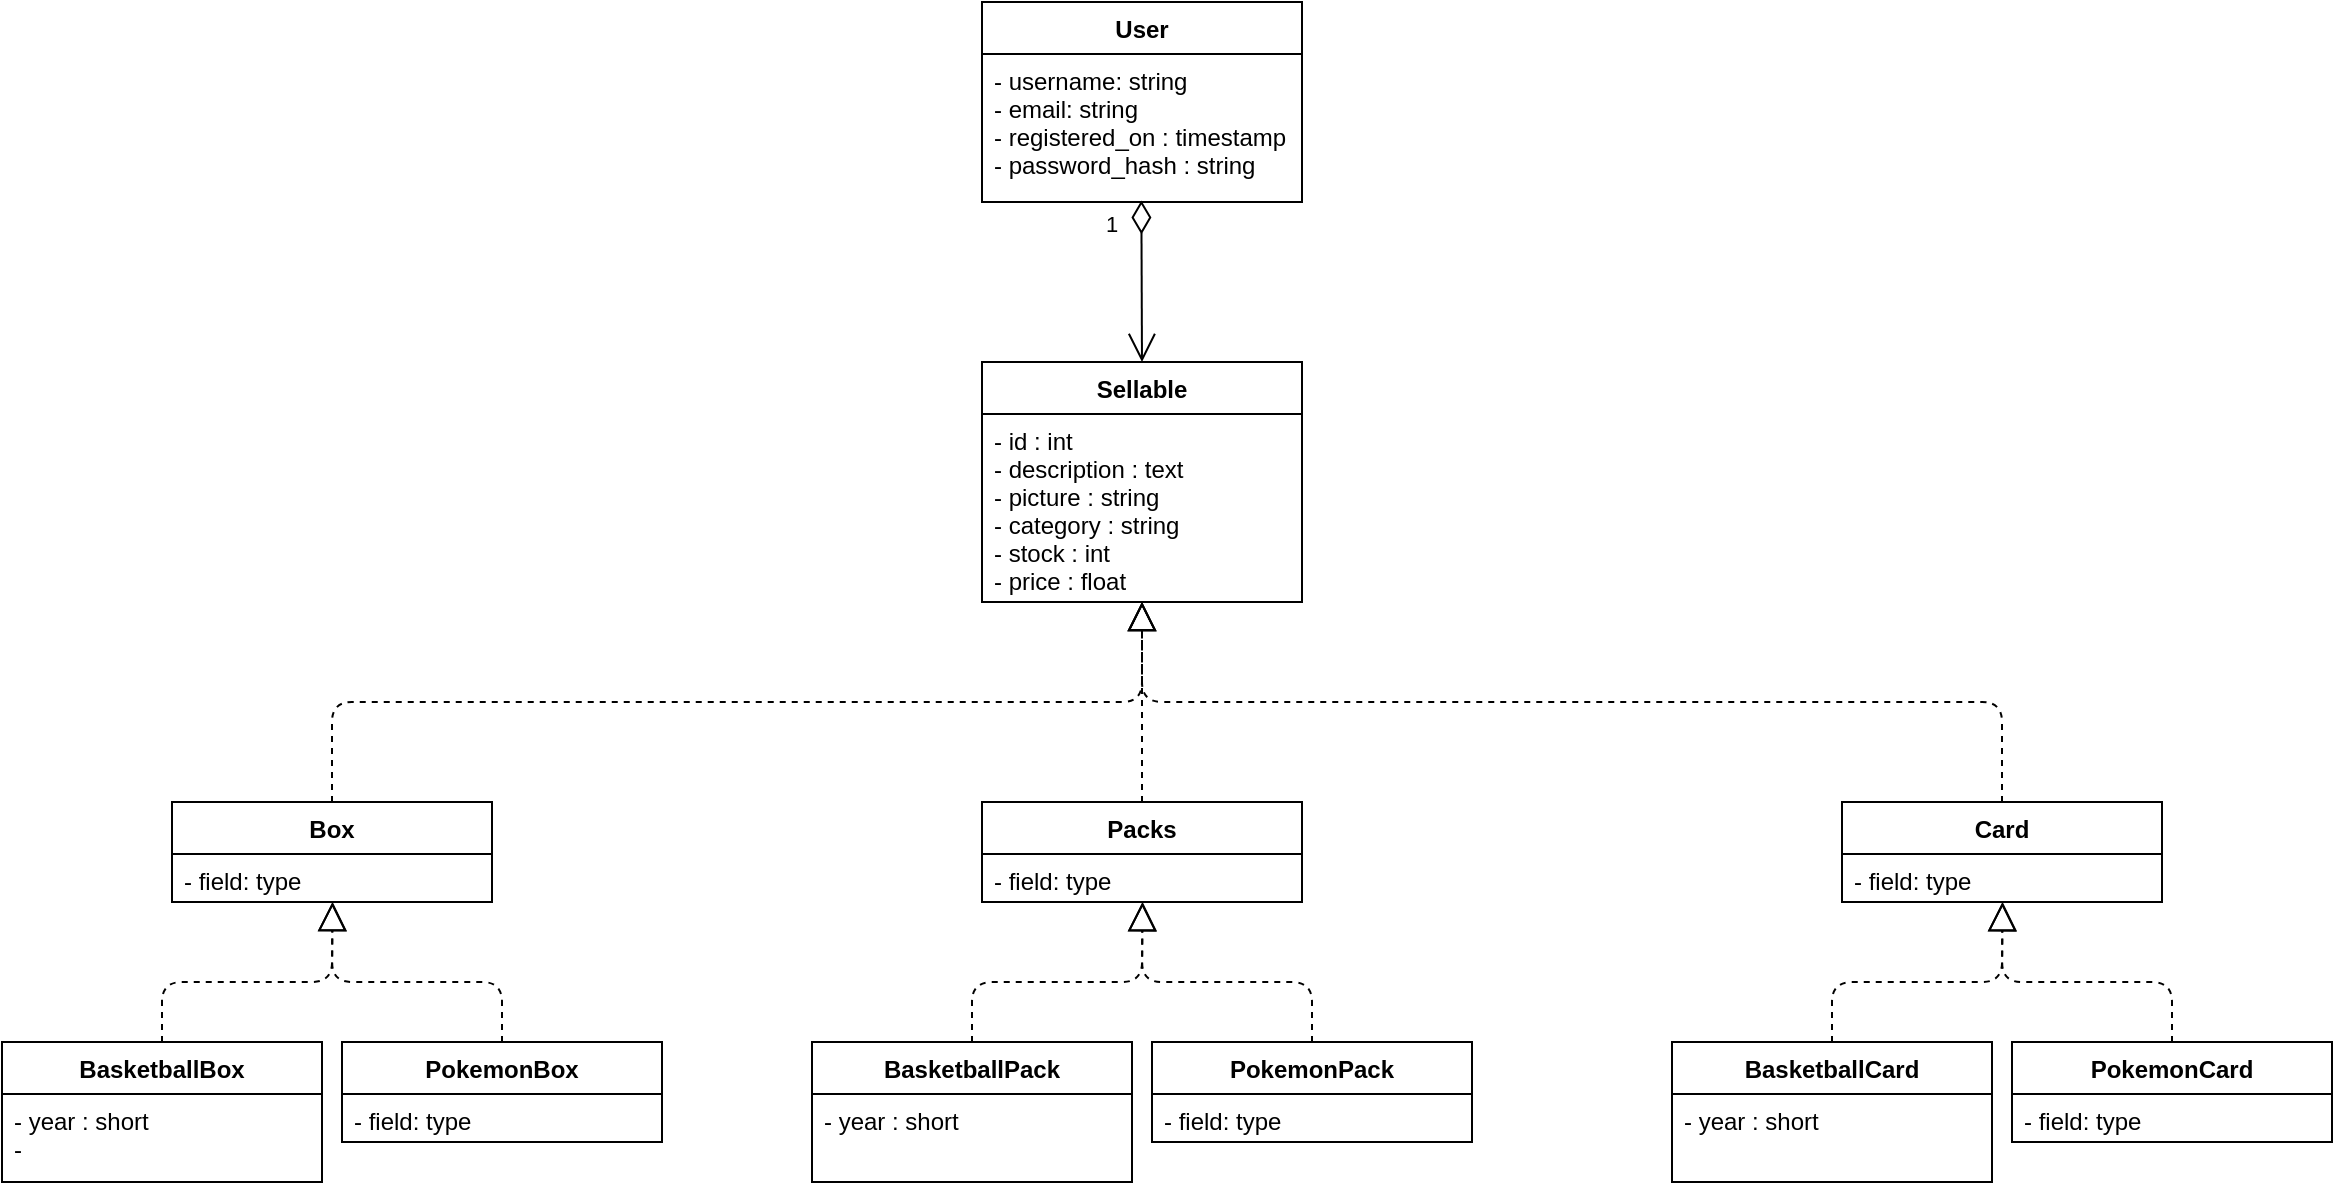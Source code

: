 <mxfile version="14.1.8" type="device"><diagram id="XTZgsQyaKWTUt_ZoEUfD" name="Page-1"><mxGraphModel dx="2249" dy="3160" grid="1" gridSize="10" guides="1" tooltips="1" connect="1" arrows="1" fold="1" page="1" pageScale="1" pageWidth="827" pageHeight="1169" math="0" shadow="0"><root><mxCell id="0"/><mxCell id="1" parent="0"/><mxCell id="Hd_yjHd73LoRm0ikZoUA-36" value="Box" style="swimlane;fontStyle=1;align=center;verticalAlign=top;childLayout=stackLayout;horizontal=1;startSize=26;horizontalStack=0;resizeParent=1;resizeParentMax=0;resizeLast=0;collapsible=1;marginBottom=0;" parent="1" vertex="1"><mxGeometry x="-85" y="-1580" width="160" height="50" as="geometry"/></mxCell><mxCell id="Hd_yjHd73LoRm0ikZoUA-37" value="- field: type" style="text;strokeColor=none;fillColor=none;align=left;verticalAlign=top;spacingLeft=4;spacingRight=4;overflow=hidden;rotatable=0;points=[[0,0.5],[1,0.5]];portConstraint=eastwest;" parent="Hd_yjHd73LoRm0ikZoUA-36" vertex="1"><mxGeometry y="26" width="160" height="24" as="geometry"/></mxCell><mxCell id="Hd_yjHd73LoRm0ikZoUA-48" value="Card" style="swimlane;fontStyle=1;align=center;verticalAlign=top;childLayout=stackLayout;horizontal=1;startSize=26;horizontalStack=0;resizeParent=1;resizeParentMax=0;resizeLast=0;collapsible=1;marginBottom=0;" parent="1" vertex="1"><mxGeometry x="750" y="-1580" width="160" height="50" as="geometry"/></mxCell><mxCell id="Hd_yjHd73LoRm0ikZoUA-49" value="- field: type" style="text;strokeColor=none;fillColor=none;align=left;verticalAlign=top;spacingLeft=4;spacingRight=4;overflow=hidden;rotatable=0;points=[[0,0.5],[1,0.5]];portConstraint=eastwest;" parent="Hd_yjHd73LoRm0ikZoUA-48" vertex="1"><mxGeometry y="26" width="160" height="24" as="geometry"/></mxCell><mxCell id="Hd_yjHd73LoRm0ikZoUA-52" value="Sellable" style="swimlane;fontStyle=1;align=center;verticalAlign=top;childLayout=stackLayout;horizontal=1;startSize=26;horizontalStack=0;resizeParent=1;resizeParentMax=0;resizeLast=0;collapsible=1;marginBottom=0;" parent="1" vertex="1"><mxGeometry x="320" y="-1800" width="160" height="120" as="geometry"/></mxCell><mxCell id="Hd_yjHd73LoRm0ikZoUA-53" value="- id : int&#10;- description : text&#10;- picture : string&#10;- category : string&#10;- stock : int&#10;- price : float" style="text;strokeColor=none;fillColor=none;align=left;verticalAlign=top;spacingLeft=4;spacingRight=4;overflow=hidden;rotatable=0;points=[[0,0.5],[1,0.5]];portConstraint=eastwest;" parent="Hd_yjHd73LoRm0ikZoUA-52" vertex="1"><mxGeometry y="26" width="160" height="94" as="geometry"/></mxCell><mxCell id="Hd_yjHd73LoRm0ikZoUA-58" value="Packs" style="swimlane;fontStyle=1;align=center;verticalAlign=top;childLayout=stackLayout;horizontal=1;startSize=26;horizontalStack=0;resizeParent=1;resizeParentMax=0;resizeLast=0;collapsible=1;marginBottom=0;" parent="1" vertex="1"><mxGeometry x="320" y="-1580" width="160" height="50" as="geometry"/></mxCell><mxCell id="Hd_yjHd73LoRm0ikZoUA-59" value="- field: type" style="text;strokeColor=none;fillColor=none;align=left;verticalAlign=top;spacingLeft=4;spacingRight=4;overflow=hidden;rotatable=0;points=[[0,0.5],[1,0.5]];portConstraint=eastwest;" parent="Hd_yjHd73LoRm0ikZoUA-58" vertex="1"><mxGeometry y="26" width="160" height="24" as="geometry"/></mxCell><mxCell id="Hd_yjHd73LoRm0ikZoUA-60" value="BasketballBox" style="swimlane;fontStyle=1;align=center;verticalAlign=top;childLayout=stackLayout;horizontal=1;startSize=26;horizontalStack=0;resizeParent=1;resizeParentMax=0;resizeLast=0;collapsible=1;marginBottom=0;" parent="1" vertex="1"><mxGeometry x="-170" y="-1460" width="160" height="70" as="geometry"/></mxCell><mxCell id="Hd_yjHd73LoRm0ikZoUA-61" value="- year : short&#10;- " style="text;strokeColor=none;fillColor=none;align=left;verticalAlign=top;spacingLeft=4;spacingRight=4;overflow=hidden;rotatable=0;points=[[0,0.5],[1,0.5]];portConstraint=eastwest;" parent="Hd_yjHd73LoRm0ikZoUA-60" vertex="1"><mxGeometry y="26" width="160" height="44" as="geometry"/></mxCell><mxCell id="Hd_yjHd73LoRm0ikZoUA-62" value="PokemonBox" style="swimlane;fontStyle=1;align=center;verticalAlign=top;childLayout=stackLayout;horizontal=1;startSize=26;horizontalStack=0;resizeParent=1;resizeParentMax=0;resizeLast=0;collapsible=1;marginBottom=0;" parent="1" vertex="1"><mxGeometry y="-1460" width="160" height="50" as="geometry"/></mxCell><mxCell id="Hd_yjHd73LoRm0ikZoUA-63" value="- field: type" style="text;strokeColor=none;fillColor=none;align=left;verticalAlign=top;spacingLeft=4;spacingRight=4;overflow=hidden;rotatable=0;points=[[0,0.5],[1,0.5]];portConstraint=eastwest;" parent="Hd_yjHd73LoRm0ikZoUA-62" vertex="1"><mxGeometry y="26" width="160" height="24" as="geometry"/></mxCell><mxCell id="Hd_yjHd73LoRm0ikZoUA-64" value="BasketballPack" style="swimlane;fontStyle=1;align=center;verticalAlign=top;childLayout=stackLayout;horizontal=1;startSize=26;horizontalStack=0;resizeParent=1;resizeParentMax=0;resizeLast=0;collapsible=1;marginBottom=0;" parent="1" vertex="1"><mxGeometry x="235" y="-1460" width="160" height="70" as="geometry"/></mxCell><mxCell id="Hd_yjHd73LoRm0ikZoUA-65" value="- year : short" style="text;strokeColor=none;fillColor=none;align=left;verticalAlign=top;spacingLeft=4;spacingRight=4;overflow=hidden;rotatable=0;points=[[0,0.5],[1,0.5]];portConstraint=eastwest;" parent="Hd_yjHd73LoRm0ikZoUA-64" vertex="1"><mxGeometry y="26" width="160" height="44" as="geometry"/></mxCell><mxCell id="Hd_yjHd73LoRm0ikZoUA-66" value="PokemonPack" style="swimlane;fontStyle=1;align=center;verticalAlign=top;childLayout=stackLayout;horizontal=1;startSize=26;horizontalStack=0;resizeParent=1;resizeParentMax=0;resizeLast=0;collapsible=1;marginBottom=0;" parent="1" vertex="1"><mxGeometry x="405" y="-1460" width="160" height="50" as="geometry"/></mxCell><mxCell id="Hd_yjHd73LoRm0ikZoUA-67" value="- field: type" style="text;strokeColor=none;fillColor=none;align=left;verticalAlign=top;spacingLeft=4;spacingRight=4;overflow=hidden;rotatable=0;points=[[0,0.5],[1,0.5]];portConstraint=eastwest;" parent="Hd_yjHd73LoRm0ikZoUA-66" vertex="1"><mxGeometry y="26" width="160" height="24" as="geometry"/></mxCell><mxCell id="Hd_yjHd73LoRm0ikZoUA-68" value="BasketballCard" style="swimlane;fontStyle=1;align=center;verticalAlign=top;childLayout=stackLayout;horizontal=1;startSize=26;horizontalStack=0;resizeParent=1;resizeParentMax=0;resizeLast=0;collapsible=1;marginBottom=0;" parent="1" vertex="1"><mxGeometry x="665" y="-1460" width="160" height="70" as="geometry"/></mxCell><mxCell id="Hd_yjHd73LoRm0ikZoUA-69" value="- year : short" style="text;strokeColor=none;fillColor=none;align=left;verticalAlign=top;spacingLeft=4;spacingRight=4;overflow=hidden;rotatable=0;points=[[0,0.5],[1,0.5]];portConstraint=eastwest;" parent="Hd_yjHd73LoRm0ikZoUA-68" vertex="1"><mxGeometry y="26" width="160" height="44" as="geometry"/></mxCell><mxCell id="Hd_yjHd73LoRm0ikZoUA-70" value="PokemonCard" style="swimlane;fontStyle=1;align=center;verticalAlign=top;childLayout=stackLayout;horizontal=1;startSize=26;horizontalStack=0;resizeParent=1;resizeParentMax=0;resizeLast=0;collapsible=1;marginBottom=0;" parent="1" vertex="1"><mxGeometry x="835" y="-1460" width="160" height="50" as="geometry"/></mxCell><mxCell id="Hd_yjHd73LoRm0ikZoUA-71" value="- field: type" style="text;strokeColor=none;fillColor=none;align=left;verticalAlign=top;spacingLeft=4;spacingRight=4;overflow=hidden;rotatable=0;points=[[0,0.5],[1,0.5]];portConstraint=eastwest;" parent="Hd_yjHd73LoRm0ikZoUA-70" vertex="1"><mxGeometry y="26" width="160" height="24" as="geometry"/></mxCell><mxCell id="Hd_yjHd73LoRm0ikZoUA-76" value="User" style="swimlane;fontStyle=1;align=center;verticalAlign=top;childLayout=stackLayout;horizontal=1;startSize=26;horizontalStack=0;resizeParent=1;resizeParentMax=0;resizeLast=0;collapsible=1;marginBottom=0;" parent="1" vertex="1"><mxGeometry x="320" y="-1980" width="160" height="100" as="geometry"/></mxCell><mxCell id="Hd_yjHd73LoRm0ikZoUA-77" value="- username: string&#10;- email: string&#10;- registered_on : timestamp&#10;- password_hash : string" style="text;strokeColor=none;fillColor=none;align=left;verticalAlign=top;spacingLeft=4;spacingRight=4;overflow=hidden;rotatable=0;points=[[0,0.5],[1,0.5]];portConstraint=eastwest;" parent="Hd_yjHd73LoRm0ikZoUA-76" vertex="1"><mxGeometry y="26" width="160" height="74" as="geometry"/></mxCell><mxCell id="Hd_yjHd73LoRm0ikZoUA-83" value="1" style="endArrow=open;html=1;endSize=12;startArrow=diamondThin;startSize=14;startFill=0;edgeStyle=orthogonalEdgeStyle;align=left;verticalAlign=bottom;entryX=0.5;entryY=0;entryDx=0;entryDy=0;exitX=0.498;exitY=0.99;exitDx=0;exitDy=0;exitPerimeter=0;" parent="1" source="Hd_yjHd73LoRm0ikZoUA-77" target="Hd_yjHd73LoRm0ikZoUA-52" edge="1"><mxGeometry x="-0.488" y="-20" relative="1" as="geometry"><mxPoint x="400" y="-1906" as="sourcePoint"/><mxPoint x="690" y="-1870" as="targetPoint"/><Array as="points"><mxPoint x="400" y="-1880"/><mxPoint x="400" y="-1880"/></Array><mxPoint as="offset"/></mxGeometry></mxCell><mxCell id="Hd_yjHd73LoRm0ikZoUA-87" value="" style="endArrow=block;dashed=1;endFill=0;endSize=12;html=1;exitX=0.5;exitY=0;exitDx=0;exitDy=0;" parent="1" source="Hd_yjHd73LoRm0ikZoUA-58" target="Hd_yjHd73LoRm0ikZoUA-53" edge="1"><mxGeometry width="160" relative="1" as="geometry"><mxPoint x="510" y="-1630" as="sourcePoint"/><mxPoint x="390" y="-1620" as="targetPoint"/></mxGeometry></mxCell><mxCell id="Hd_yjHd73LoRm0ikZoUA-96" value="" style="endArrow=block;dashed=1;endFill=0;endSize=12;html=1;exitX=0.5;exitY=0;exitDx=0;exitDy=0;entryX=0.502;entryY=0.998;entryDx=0;entryDy=0;entryPerimeter=0;" parent="1" edge="1" target="Hd_yjHd73LoRm0ikZoUA-37" source="Hd_yjHd73LoRm0ikZoUA-62"><mxGeometry width="160" relative="1" as="geometry"><mxPoint x="15.16" y="-1849.878" as="sourcePoint"/><mxPoint x="100" y="-1779.95" as="targetPoint"/><Array as="points"><mxPoint x="80" y="-1490"/><mxPoint x="-5" y="-1490"/></Array></mxGeometry></mxCell><mxCell id="V38_-qeQSaSlKiNEhkVe-1" value="" style="endArrow=block;dashed=1;endFill=0;endSize=12;html=1;exitX=0.5;exitY=0;exitDx=0;exitDy=0;" edge="1" parent="1" source="Hd_yjHd73LoRm0ikZoUA-48"><mxGeometry width="160" relative="1" as="geometry"><mxPoint x="770" y="-1653" as="sourcePoint"/><mxPoint x="400" y="-1680" as="targetPoint"/><Array as="points"><mxPoint x="830" y="-1630"/><mxPoint x="400" y="-1630"/></Array></mxGeometry></mxCell><mxCell id="V38_-qeQSaSlKiNEhkVe-2" value="" style="endArrow=block;dashed=1;endFill=0;endSize=12;html=1;exitX=0.5;exitY=0;exitDx=0;exitDy=0;" edge="1" parent="1" source="Hd_yjHd73LoRm0ikZoUA-36"><mxGeometry width="160" relative="1" as="geometry"><mxPoint x="310" y="-1650" as="sourcePoint"/><mxPoint x="400" y="-1680" as="targetPoint"/><Array as="points"><mxPoint x="-5" y="-1630"/><mxPoint x="400" y="-1630"/></Array></mxGeometry></mxCell><mxCell id="V38_-qeQSaSlKiNEhkVe-3" value="" style="endArrow=block;dashed=1;endFill=0;endSize=12;html=1;exitX=0.5;exitY=0;exitDx=0;exitDy=0;entryX=0.501;entryY=1.005;entryDx=0;entryDy=0;entryPerimeter=0;" edge="1" parent="1" source="Hd_yjHd73LoRm0ikZoUA-60" target="Hd_yjHd73LoRm0ikZoUA-37"><mxGeometry width="160" relative="1" as="geometry"><mxPoint x="90" y="-1450" as="sourcePoint"/><mxPoint x="-30" y="-1500" as="targetPoint"/><Array as="points"><mxPoint x="-90" y="-1490"/><mxPoint x="-5" y="-1490"/></Array></mxGeometry></mxCell><mxCell id="V38_-qeQSaSlKiNEhkVe-4" value="" style="endArrow=block;dashed=1;endFill=0;endSize=12;html=1;exitX=0.5;exitY=0;exitDx=0;exitDy=0;entryX=0.502;entryY=0.998;entryDx=0;entryDy=0;entryPerimeter=0;" edge="1" parent="1"><mxGeometry width="160" relative="1" as="geometry"><mxPoint x="485" y="-1459.95" as="sourcePoint"/><mxPoint x="400.32" y="-1529.998" as="targetPoint"/><Array as="points"><mxPoint x="485" y="-1489.95"/><mxPoint x="400" y="-1489.95"/></Array></mxGeometry></mxCell><mxCell id="V38_-qeQSaSlKiNEhkVe-5" value="" style="endArrow=block;dashed=1;endFill=0;endSize=12;html=1;exitX=0.5;exitY=0;exitDx=0;exitDy=0;entryX=0.501;entryY=1.005;entryDx=0;entryDy=0;entryPerimeter=0;" edge="1" parent="1"><mxGeometry width="160" relative="1" as="geometry"><mxPoint x="315" y="-1459.95" as="sourcePoint"/><mxPoint x="400.16" y="-1529.83" as="targetPoint"/><Array as="points"><mxPoint x="315" y="-1489.95"/><mxPoint x="400" y="-1489.95"/></Array></mxGeometry></mxCell><mxCell id="V38_-qeQSaSlKiNEhkVe-6" value="" style="endArrow=block;dashed=1;endFill=0;endSize=12;html=1;exitX=0.5;exitY=0;exitDx=0;exitDy=0;entryX=0.502;entryY=0.998;entryDx=0;entryDy=0;entryPerimeter=0;" edge="1" parent="1"><mxGeometry width="160" relative="1" as="geometry"><mxPoint x="915" y="-1459.95" as="sourcePoint"/><mxPoint x="830.32" y="-1529.998" as="targetPoint"/><Array as="points"><mxPoint x="915" y="-1489.95"/><mxPoint x="830" y="-1489.95"/></Array></mxGeometry></mxCell><mxCell id="V38_-qeQSaSlKiNEhkVe-7" value="" style="endArrow=block;dashed=1;endFill=0;endSize=12;html=1;exitX=0.5;exitY=0;exitDx=0;exitDy=0;entryX=0.501;entryY=1.005;entryDx=0;entryDy=0;entryPerimeter=0;" edge="1" parent="1"><mxGeometry width="160" relative="1" as="geometry"><mxPoint x="745" y="-1459.95" as="sourcePoint"/><mxPoint x="830.16" y="-1529.83" as="targetPoint"/><Array as="points"><mxPoint x="745" y="-1489.95"/><mxPoint x="830" y="-1489.95"/></Array></mxGeometry></mxCell></root></mxGraphModel></diagram></mxfile>